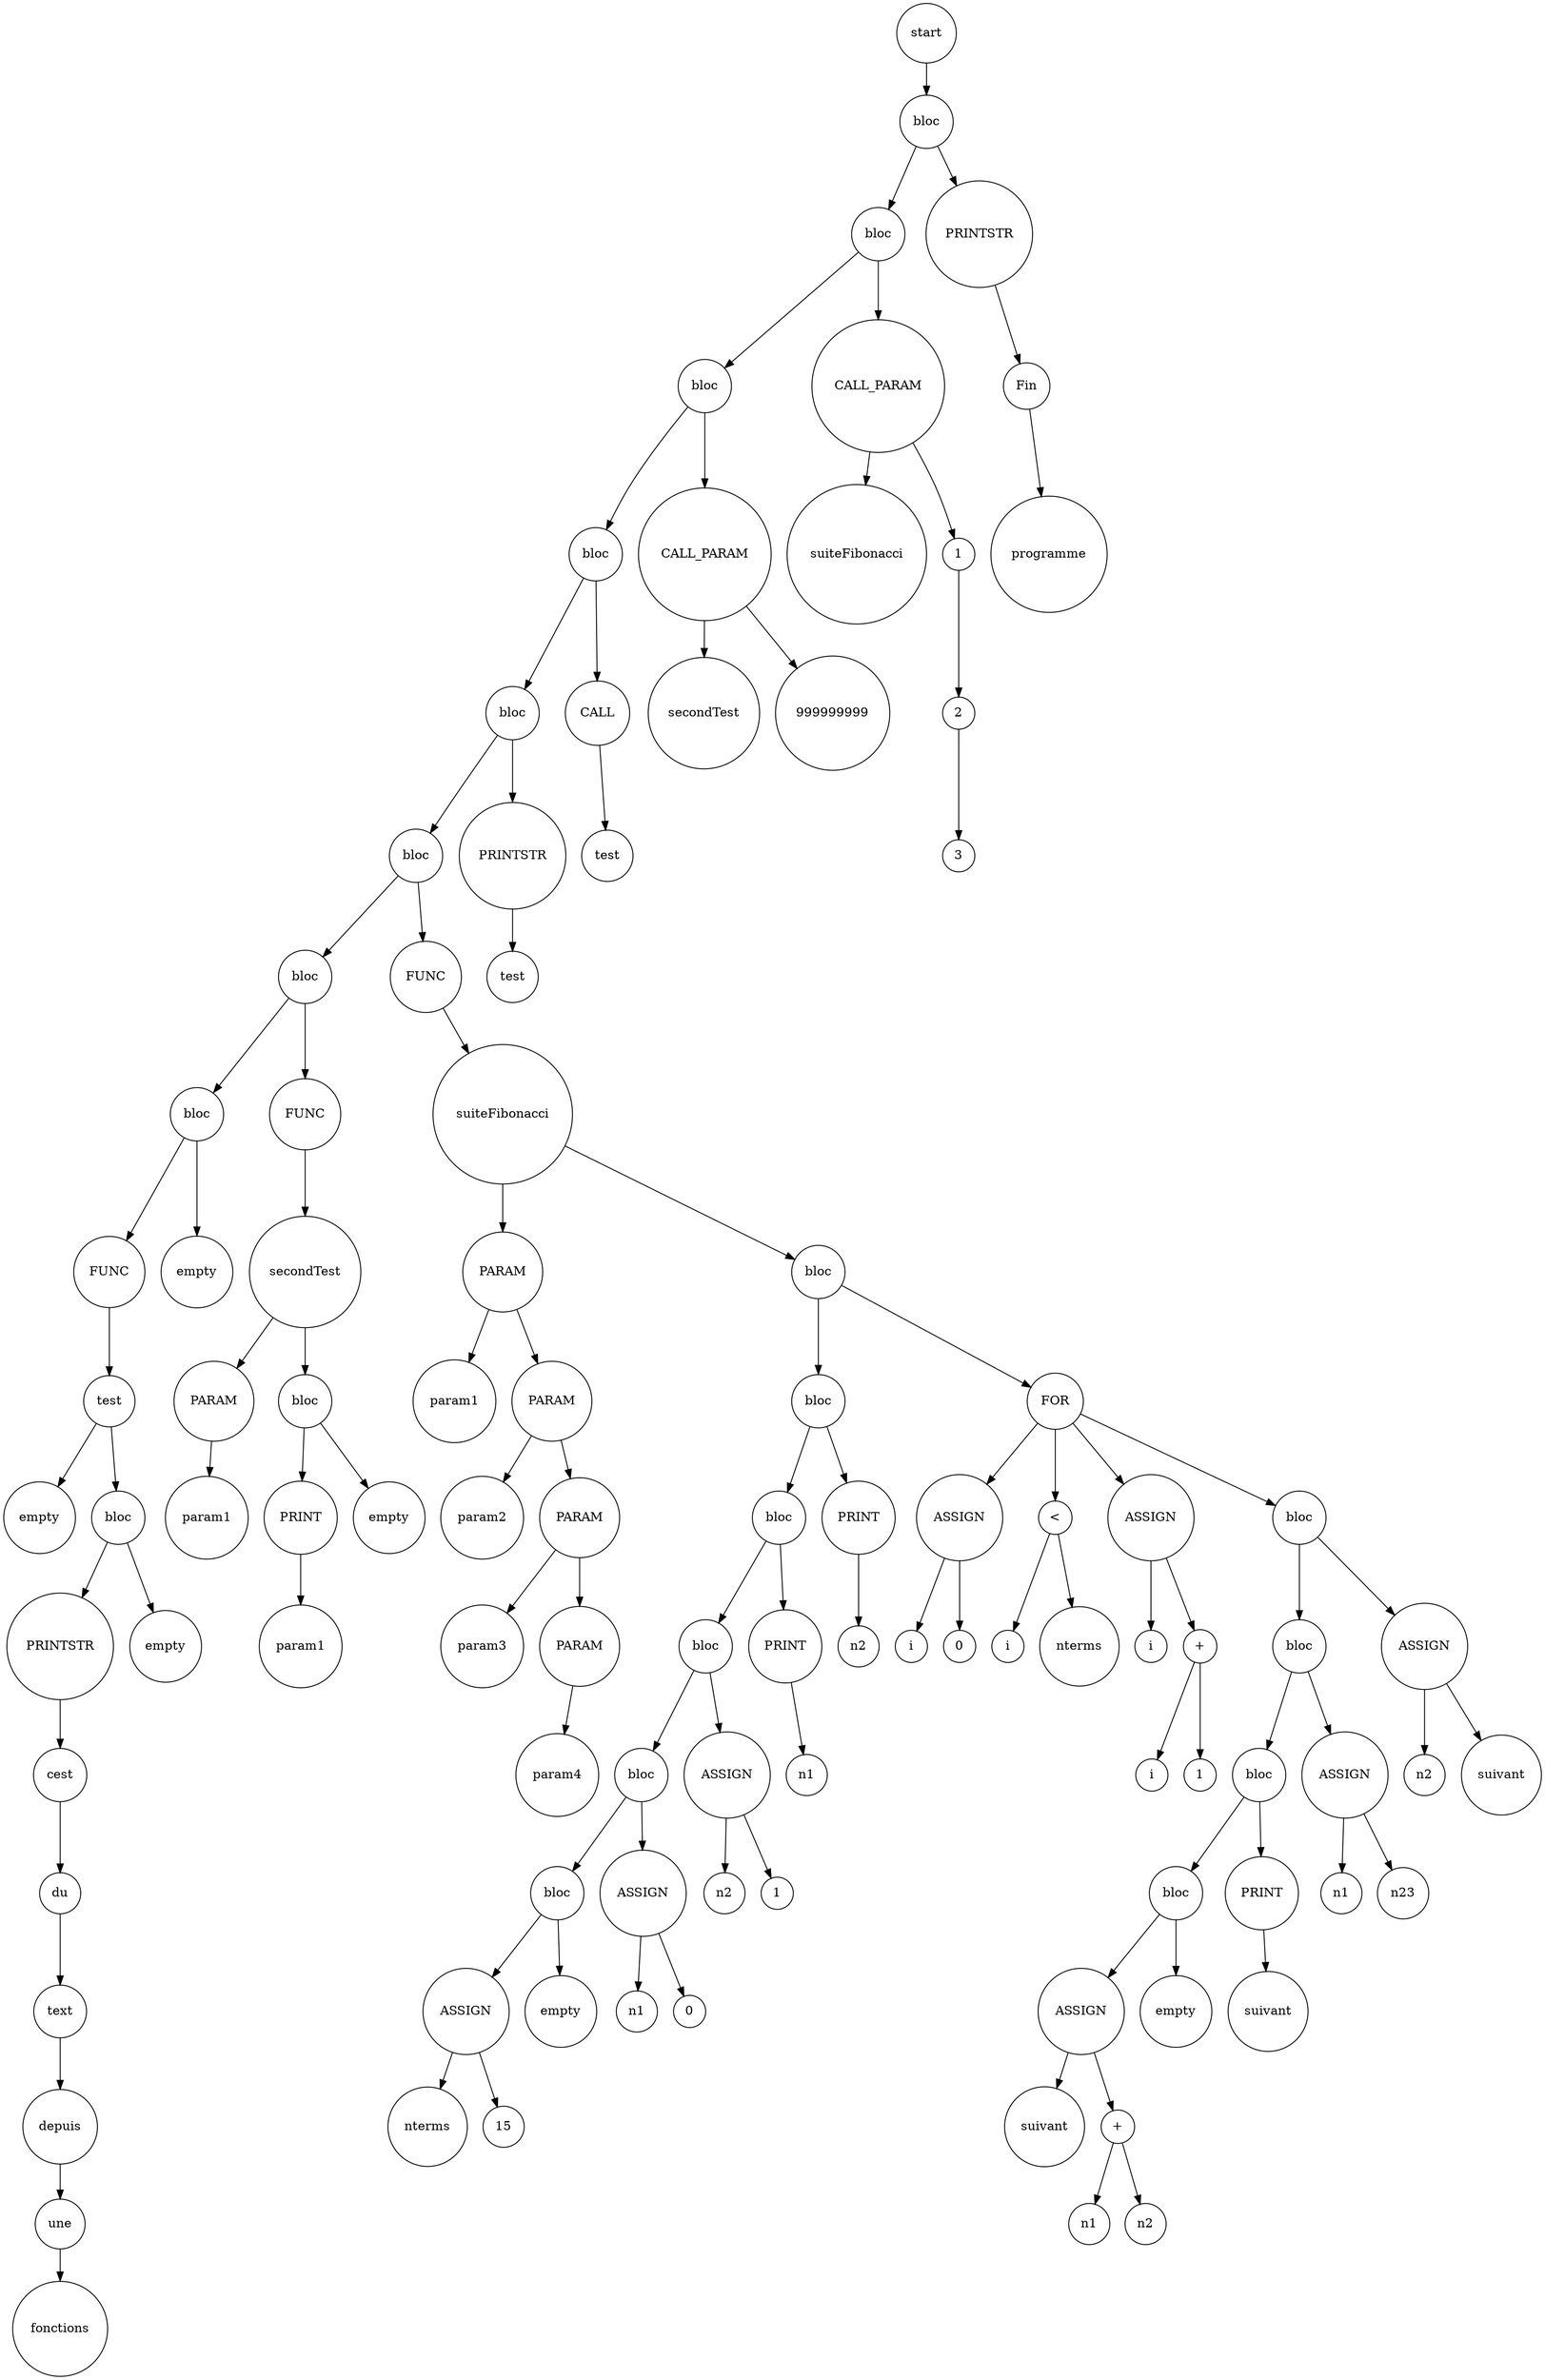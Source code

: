digraph {
	node [shape=circle]
	"9535588a-52e2-4ef6-9152-15d722a2de73" [label=start]
	"7501f3ed-92c3-496c-9255-374d9c49defe" [label=bloc]
	"025b92a0-7e40-4f1f-bf5c-4489642a02ae" [label=bloc]
	"0698006f-795f-40a1-955d-babb6ac1a433" [label=bloc]
	"de1e42c8-14af-46dd-8613-c1c0fe9fc3db" [label=bloc]
	"bd413162-3eb9-46a5-a21d-3b6495fd3a9c" [label=bloc]
	"719e1db0-2a6a-4214-be1c-57009f0bd408" [label=bloc]
	"25cad7cd-a821-410e-881f-7cd12387d865" [label=bloc]
	"f3d09680-c8ef-415b-95e5-15f188af8958" [label=bloc]
	"4c2613c9-2cad-451e-a286-509de746b58f" [label=FUNC]
	"f5bcb5d8-041a-4ef9-ba43-ce5a94738a79" [label=test]
	"c79346d3-1f22-46c3-bdbe-0edfc3f08f90" [label=empty]
	"f5bcb5d8-041a-4ef9-ba43-ce5a94738a79" -> "c79346d3-1f22-46c3-bdbe-0edfc3f08f90" [arrowsize=1]
	"d9bd63fb-e2ff-4741-b2c2-c561361ee702" [label=bloc]
	"f926dd85-51ad-496e-9b22-8d5aaaf32660" [label=PRINTSTR]
	"6e85942a-4903-46c2-9df2-5644f791059f" [label=cest]
	"88c155aa-17d4-448b-8a9b-5475df0f7ad8" [label=du]
	"64784ee7-24a3-4155-9b4a-538c4fe81212" [label=text]
	"271e1888-285e-4b12-ae0c-d311dbe66453" [label=depuis]
	"afa062c1-1d05-4186-abbf-58db86b42188" [label=une]
	"2ac23fcd-2563-485d-8bf3-614cf0a29fd3" [label=fonctions]
	"afa062c1-1d05-4186-abbf-58db86b42188" -> "2ac23fcd-2563-485d-8bf3-614cf0a29fd3" [arrowsize=1]
	"271e1888-285e-4b12-ae0c-d311dbe66453" -> "afa062c1-1d05-4186-abbf-58db86b42188" [arrowsize=1]
	"64784ee7-24a3-4155-9b4a-538c4fe81212" -> "271e1888-285e-4b12-ae0c-d311dbe66453" [arrowsize=1]
	"88c155aa-17d4-448b-8a9b-5475df0f7ad8" -> "64784ee7-24a3-4155-9b4a-538c4fe81212" [arrowsize=1]
	"6e85942a-4903-46c2-9df2-5644f791059f" -> "88c155aa-17d4-448b-8a9b-5475df0f7ad8" [arrowsize=1]
	"f926dd85-51ad-496e-9b22-8d5aaaf32660" -> "6e85942a-4903-46c2-9df2-5644f791059f" [arrowsize=1]
	"d9bd63fb-e2ff-4741-b2c2-c561361ee702" -> "f926dd85-51ad-496e-9b22-8d5aaaf32660" [arrowsize=1]
	"49bf3684-1b82-40e8-830a-9c13ca1993fa" [label=empty]
	"d9bd63fb-e2ff-4741-b2c2-c561361ee702" -> "49bf3684-1b82-40e8-830a-9c13ca1993fa" [arrowsize=1]
	"f5bcb5d8-041a-4ef9-ba43-ce5a94738a79" -> "d9bd63fb-e2ff-4741-b2c2-c561361ee702" [arrowsize=1]
	"4c2613c9-2cad-451e-a286-509de746b58f" -> "f5bcb5d8-041a-4ef9-ba43-ce5a94738a79" [arrowsize=1]
	"f3d09680-c8ef-415b-95e5-15f188af8958" -> "4c2613c9-2cad-451e-a286-509de746b58f" [arrowsize=1]
	"c3ad8b3f-323f-4299-b600-2b8de938f91a" [label=empty]
	"f3d09680-c8ef-415b-95e5-15f188af8958" -> "c3ad8b3f-323f-4299-b600-2b8de938f91a" [arrowsize=1]
	"25cad7cd-a821-410e-881f-7cd12387d865" -> "f3d09680-c8ef-415b-95e5-15f188af8958" [arrowsize=1]
	"4b6aeea1-9da9-4f47-85cb-fec6ae2bedab" [label=FUNC]
	"ecbf403b-7b92-49f3-8feb-d97e4d9588ba" [label=secondTest]
	"31b76488-43a4-4b77-8103-5182515ded10" [label=PARAM]
	"1f940f51-026a-411c-bb86-fb27bb09a5a4" [label=param1]
	"31b76488-43a4-4b77-8103-5182515ded10" -> "1f940f51-026a-411c-bb86-fb27bb09a5a4" [arrowsize=1]
	"ecbf403b-7b92-49f3-8feb-d97e4d9588ba" -> "31b76488-43a4-4b77-8103-5182515ded10" [arrowsize=1]
	"ee1757da-9219-405c-97a1-5bcad13dcc23" [label=bloc]
	"310685f9-866f-4175-8df3-c543b56a55e6" [label=PRINT]
	"3eb9de5a-2183-466f-b79f-225489ff1f69" [label=param1]
	"310685f9-866f-4175-8df3-c543b56a55e6" -> "3eb9de5a-2183-466f-b79f-225489ff1f69" [arrowsize=1]
	"ee1757da-9219-405c-97a1-5bcad13dcc23" -> "310685f9-866f-4175-8df3-c543b56a55e6" [arrowsize=1]
	"92fcf3d5-fa70-455b-8132-c9f0568ba7d7" [label=empty]
	"ee1757da-9219-405c-97a1-5bcad13dcc23" -> "92fcf3d5-fa70-455b-8132-c9f0568ba7d7" [arrowsize=1]
	"ecbf403b-7b92-49f3-8feb-d97e4d9588ba" -> "ee1757da-9219-405c-97a1-5bcad13dcc23" [arrowsize=1]
	"4b6aeea1-9da9-4f47-85cb-fec6ae2bedab" -> "ecbf403b-7b92-49f3-8feb-d97e4d9588ba" [arrowsize=1]
	"25cad7cd-a821-410e-881f-7cd12387d865" -> "4b6aeea1-9da9-4f47-85cb-fec6ae2bedab" [arrowsize=1]
	"719e1db0-2a6a-4214-be1c-57009f0bd408" -> "25cad7cd-a821-410e-881f-7cd12387d865" [arrowsize=1]
	"ab3eb1d2-e3a8-45be-ab40-55863cbd5748" [label=FUNC]
	"f205e2f5-e4bf-44aa-b3c3-045de74ba319" [label=suiteFibonacci]
	"913f8635-f897-40b9-9496-0dd9a8e8b505" [label=PARAM]
	"38cb0bea-8279-4452-a28b-3586c1746645" [label=param1]
	"913f8635-f897-40b9-9496-0dd9a8e8b505" -> "38cb0bea-8279-4452-a28b-3586c1746645" [arrowsize=1]
	"b3fc2060-be55-4cbb-b166-1a8c8d4037d4" [label=PARAM]
	"00a22216-392c-4831-b53a-1e5be130ce38" [label=param2]
	"b3fc2060-be55-4cbb-b166-1a8c8d4037d4" -> "00a22216-392c-4831-b53a-1e5be130ce38" [arrowsize=1]
	"aa0de358-ef9c-4c77-aa89-5ea693d21f3b" [label=PARAM]
	"f3ef4d93-0baf-43b1-ba1c-3f58830883d7" [label=param3]
	"aa0de358-ef9c-4c77-aa89-5ea693d21f3b" -> "f3ef4d93-0baf-43b1-ba1c-3f58830883d7" [arrowsize=1]
	"9a2cac55-ceb7-449b-ba32-ddcb1af5067e" [label=PARAM]
	"d76ea0a9-f6ac-4dc0-a354-92726433b5e8" [label=param4]
	"9a2cac55-ceb7-449b-ba32-ddcb1af5067e" -> "d76ea0a9-f6ac-4dc0-a354-92726433b5e8" [arrowsize=1]
	"aa0de358-ef9c-4c77-aa89-5ea693d21f3b" -> "9a2cac55-ceb7-449b-ba32-ddcb1af5067e" [arrowsize=1]
	"b3fc2060-be55-4cbb-b166-1a8c8d4037d4" -> "aa0de358-ef9c-4c77-aa89-5ea693d21f3b" [arrowsize=1]
	"913f8635-f897-40b9-9496-0dd9a8e8b505" -> "b3fc2060-be55-4cbb-b166-1a8c8d4037d4" [arrowsize=1]
	"f205e2f5-e4bf-44aa-b3c3-045de74ba319" -> "913f8635-f897-40b9-9496-0dd9a8e8b505" [arrowsize=1]
	"c75a855d-0057-4f01-b5ce-d384318cd0ae" [label=bloc]
	"54bfd239-13f7-4856-8e83-2bb80a0d1c17" [label=bloc]
	"993e9f70-7c9a-473a-a430-07f054187585" [label=bloc]
	"55a42297-ea81-4f46-aabb-9cc8837d51f1" [label=bloc]
	"c3d97092-b024-4066-abba-db54bf950e94" [label=bloc]
	"64c478d2-c2e7-4540-a779-acc3c2ea4392" [label=bloc]
	"750970ef-4a1e-495a-aed4-f13b55daea00" [label=ASSIGN]
	"1cbc81b0-5aeb-4a2a-a184-bf21d3484f3d" [label=nterms]
	"750970ef-4a1e-495a-aed4-f13b55daea00" -> "1cbc81b0-5aeb-4a2a-a184-bf21d3484f3d" [arrowsize=1]
	"29dffbb3-aefe-4f80-aae0-29f49916930b" [label=15]
	"750970ef-4a1e-495a-aed4-f13b55daea00" -> "29dffbb3-aefe-4f80-aae0-29f49916930b" [arrowsize=1]
	"64c478d2-c2e7-4540-a779-acc3c2ea4392" -> "750970ef-4a1e-495a-aed4-f13b55daea00" [arrowsize=1]
	"0d3cebb8-8efd-41ee-ac80-85803d5c8f72" [label=empty]
	"64c478d2-c2e7-4540-a779-acc3c2ea4392" -> "0d3cebb8-8efd-41ee-ac80-85803d5c8f72" [arrowsize=1]
	"c3d97092-b024-4066-abba-db54bf950e94" -> "64c478d2-c2e7-4540-a779-acc3c2ea4392" [arrowsize=1]
	"62644008-c137-4e02-974d-2eb6b64b84ba" [label=ASSIGN]
	"6f01089c-baa5-4884-846d-b51e8b3ea8d3" [label=n1]
	"62644008-c137-4e02-974d-2eb6b64b84ba" -> "6f01089c-baa5-4884-846d-b51e8b3ea8d3" [arrowsize=1]
	"0dc4df12-749b-428b-852c-83db25cb4280" [label=0]
	"62644008-c137-4e02-974d-2eb6b64b84ba" -> "0dc4df12-749b-428b-852c-83db25cb4280" [arrowsize=1]
	"c3d97092-b024-4066-abba-db54bf950e94" -> "62644008-c137-4e02-974d-2eb6b64b84ba" [arrowsize=1]
	"55a42297-ea81-4f46-aabb-9cc8837d51f1" -> "c3d97092-b024-4066-abba-db54bf950e94" [arrowsize=1]
	"4bf016f3-b20d-478e-9d6d-79f1500f51ab" [label=ASSIGN]
	"6002e8d1-2c38-43dc-9506-22fd1b290219" [label=n2]
	"4bf016f3-b20d-478e-9d6d-79f1500f51ab" -> "6002e8d1-2c38-43dc-9506-22fd1b290219" [arrowsize=1]
	"60ac85e6-e981-47de-8d77-c4c5f940e610" [label=1]
	"4bf016f3-b20d-478e-9d6d-79f1500f51ab" -> "60ac85e6-e981-47de-8d77-c4c5f940e610" [arrowsize=1]
	"55a42297-ea81-4f46-aabb-9cc8837d51f1" -> "4bf016f3-b20d-478e-9d6d-79f1500f51ab" [arrowsize=1]
	"993e9f70-7c9a-473a-a430-07f054187585" -> "55a42297-ea81-4f46-aabb-9cc8837d51f1" [arrowsize=1]
	"c15c5901-3d6c-41e9-bf95-01feb92060f1" [label=PRINT]
	"46207897-12d6-49a7-8bd4-5bec061af3e1" [label=n1]
	"c15c5901-3d6c-41e9-bf95-01feb92060f1" -> "46207897-12d6-49a7-8bd4-5bec061af3e1" [arrowsize=1]
	"993e9f70-7c9a-473a-a430-07f054187585" -> "c15c5901-3d6c-41e9-bf95-01feb92060f1" [arrowsize=1]
	"54bfd239-13f7-4856-8e83-2bb80a0d1c17" -> "993e9f70-7c9a-473a-a430-07f054187585" [arrowsize=1]
	"ffaf9e8f-78d8-4a6e-b7d5-ee6ffb7e6185" [label=PRINT]
	"5ead44ed-dd94-4e88-920b-9ad5f88d1af0" [label=n2]
	"ffaf9e8f-78d8-4a6e-b7d5-ee6ffb7e6185" -> "5ead44ed-dd94-4e88-920b-9ad5f88d1af0" [arrowsize=1]
	"54bfd239-13f7-4856-8e83-2bb80a0d1c17" -> "ffaf9e8f-78d8-4a6e-b7d5-ee6ffb7e6185" [arrowsize=1]
	"c75a855d-0057-4f01-b5ce-d384318cd0ae" -> "54bfd239-13f7-4856-8e83-2bb80a0d1c17" [arrowsize=1]
	"17a81521-8be0-493b-97c2-2de196cc8999" [label=FOR]
	"2b98469b-7dc9-48f6-a7ed-be149f76aeb9" [label=ASSIGN]
	"cb0fe11a-d49e-4c9c-aa2f-06e1cfbe3771" [label=i]
	"2b98469b-7dc9-48f6-a7ed-be149f76aeb9" -> "cb0fe11a-d49e-4c9c-aa2f-06e1cfbe3771" [arrowsize=1]
	"cbabc7af-2846-4953-9a2b-6e212a6fed8b" [label=0]
	"2b98469b-7dc9-48f6-a7ed-be149f76aeb9" -> "cbabc7af-2846-4953-9a2b-6e212a6fed8b" [arrowsize=1]
	"17a81521-8be0-493b-97c2-2de196cc8999" -> "2b98469b-7dc9-48f6-a7ed-be149f76aeb9" [arrowsize=1]
	"28a3a877-f6c8-483f-b211-e90263245ab9" [label="<"]
	"9b33838d-ed67-4019-9ed5-4dfce23e74f4" [label=i]
	"28a3a877-f6c8-483f-b211-e90263245ab9" -> "9b33838d-ed67-4019-9ed5-4dfce23e74f4" [arrowsize=1]
	"e45cf720-3b11-4082-ae22-b0b9b8a1a8b6" [label=nterms]
	"28a3a877-f6c8-483f-b211-e90263245ab9" -> "e45cf720-3b11-4082-ae22-b0b9b8a1a8b6" [arrowsize=1]
	"17a81521-8be0-493b-97c2-2de196cc8999" -> "28a3a877-f6c8-483f-b211-e90263245ab9" [arrowsize=1]
	"c3c1d4e3-8aad-4cee-8dfa-2f5cac10223b" [label=ASSIGN]
	"5ac8dd2e-91a3-467f-8297-be0862110707" [label=i]
	"c3c1d4e3-8aad-4cee-8dfa-2f5cac10223b" -> "5ac8dd2e-91a3-467f-8297-be0862110707" [arrowsize=1]
	"6b7abce3-b912-4664-b61e-2c59b3916c2c" [label="+"]
	"30dfcd65-d973-411f-bd52-7e91b057d406" [label=i]
	"6b7abce3-b912-4664-b61e-2c59b3916c2c" -> "30dfcd65-d973-411f-bd52-7e91b057d406" [arrowsize=1]
	"03e3c7ba-ece1-4671-ae12-fae3614df2d8" [label=1]
	"6b7abce3-b912-4664-b61e-2c59b3916c2c" -> "03e3c7ba-ece1-4671-ae12-fae3614df2d8" [arrowsize=1]
	"c3c1d4e3-8aad-4cee-8dfa-2f5cac10223b" -> "6b7abce3-b912-4664-b61e-2c59b3916c2c" [arrowsize=1]
	"17a81521-8be0-493b-97c2-2de196cc8999" -> "c3c1d4e3-8aad-4cee-8dfa-2f5cac10223b" [arrowsize=1]
	"0f04b882-e5ec-4cca-888c-a401ffab10b9" [label=bloc]
	"b0f3d94f-6545-4eca-9696-6da5c8370d59" [label=bloc]
	"4e1a70b8-0295-47e4-a5b5-c47b1f05a6e7" [label=bloc]
	"afcf15b5-9c72-4f4d-a2a5-38d7ba6391c2" [label=bloc]
	"5f2535ab-f77e-42c6-9547-54652d30016c" [label=ASSIGN]
	"a34a878d-67e9-4ef8-b411-2f4599119b7c" [label=suivant]
	"5f2535ab-f77e-42c6-9547-54652d30016c" -> "a34a878d-67e9-4ef8-b411-2f4599119b7c" [arrowsize=1]
	"2f021e3d-a447-4b29-89d3-c0f180194e8f" [label="+"]
	"cb2a1c22-90c4-4b7c-8563-493b447052b8" [label=n1]
	"2f021e3d-a447-4b29-89d3-c0f180194e8f" -> "cb2a1c22-90c4-4b7c-8563-493b447052b8" [arrowsize=1]
	"7930af75-3610-413d-89aa-00aa5481d023" [label=n2]
	"2f021e3d-a447-4b29-89d3-c0f180194e8f" -> "7930af75-3610-413d-89aa-00aa5481d023" [arrowsize=1]
	"5f2535ab-f77e-42c6-9547-54652d30016c" -> "2f021e3d-a447-4b29-89d3-c0f180194e8f" [arrowsize=1]
	"afcf15b5-9c72-4f4d-a2a5-38d7ba6391c2" -> "5f2535ab-f77e-42c6-9547-54652d30016c" [arrowsize=1]
	"f639eeeb-9ce5-498d-948e-5029edc1a088" [label=empty]
	"afcf15b5-9c72-4f4d-a2a5-38d7ba6391c2" -> "f639eeeb-9ce5-498d-948e-5029edc1a088" [arrowsize=1]
	"4e1a70b8-0295-47e4-a5b5-c47b1f05a6e7" -> "afcf15b5-9c72-4f4d-a2a5-38d7ba6391c2" [arrowsize=1]
	"7afef707-8a28-4357-879b-2d3cb0a35667" [label=PRINT]
	"0a364a1d-20f0-4d52-a314-c27b5b91e4e5" [label=suivant]
	"7afef707-8a28-4357-879b-2d3cb0a35667" -> "0a364a1d-20f0-4d52-a314-c27b5b91e4e5" [arrowsize=1]
	"4e1a70b8-0295-47e4-a5b5-c47b1f05a6e7" -> "7afef707-8a28-4357-879b-2d3cb0a35667" [arrowsize=1]
	"b0f3d94f-6545-4eca-9696-6da5c8370d59" -> "4e1a70b8-0295-47e4-a5b5-c47b1f05a6e7" [arrowsize=1]
	"1142f2d2-4aa5-4e17-80d7-5318da4f1ce0" [label=ASSIGN]
	"5535078e-4ee8-4001-9b9b-e0d73388c5ba" [label=n1]
	"1142f2d2-4aa5-4e17-80d7-5318da4f1ce0" -> "5535078e-4ee8-4001-9b9b-e0d73388c5ba" [arrowsize=1]
	"e4b5738e-564d-4c29-976a-b3e5366c8291" [label=n23]
	"1142f2d2-4aa5-4e17-80d7-5318da4f1ce0" -> "e4b5738e-564d-4c29-976a-b3e5366c8291" [arrowsize=1]
	"b0f3d94f-6545-4eca-9696-6da5c8370d59" -> "1142f2d2-4aa5-4e17-80d7-5318da4f1ce0" [arrowsize=1]
	"0f04b882-e5ec-4cca-888c-a401ffab10b9" -> "b0f3d94f-6545-4eca-9696-6da5c8370d59" [arrowsize=1]
	"00d24057-96cf-4c4f-b72a-45b6a5ca3140" [label=ASSIGN]
	"5c0a9e23-4f7f-4c61-aa8f-e833268f76a9" [label=n2]
	"00d24057-96cf-4c4f-b72a-45b6a5ca3140" -> "5c0a9e23-4f7f-4c61-aa8f-e833268f76a9" [arrowsize=1]
	"e4517781-5c48-42be-8a10-b357db7ce92c" [label=suivant]
	"00d24057-96cf-4c4f-b72a-45b6a5ca3140" -> "e4517781-5c48-42be-8a10-b357db7ce92c" [arrowsize=1]
	"0f04b882-e5ec-4cca-888c-a401ffab10b9" -> "00d24057-96cf-4c4f-b72a-45b6a5ca3140" [arrowsize=1]
	"17a81521-8be0-493b-97c2-2de196cc8999" -> "0f04b882-e5ec-4cca-888c-a401ffab10b9" [arrowsize=1]
	"c75a855d-0057-4f01-b5ce-d384318cd0ae" -> "17a81521-8be0-493b-97c2-2de196cc8999" [arrowsize=1]
	"f205e2f5-e4bf-44aa-b3c3-045de74ba319" -> "c75a855d-0057-4f01-b5ce-d384318cd0ae" [arrowsize=1]
	"ab3eb1d2-e3a8-45be-ab40-55863cbd5748" -> "f205e2f5-e4bf-44aa-b3c3-045de74ba319" [arrowsize=1]
	"719e1db0-2a6a-4214-be1c-57009f0bd408" -> "ab3eb1d2-e3a8-45be-ab40-55863cbd5748" [arrowsize=1]
	"bd413162-3eb9-46a5-a21d-3b6495fd3a9c" -> "719e1db0-2a6a-4214-be1c-57009f0bd408" [arrowsize=1]
	"d48b794d-f52f-4131-a606-36e84d2b2f52" [label=PRINTSTR]
	"e757ed14-6174-4689-b0dd-971c694a84a1" [label=test]
	"d48b794d-f52f-4131-a606-36e84d2b2f52" -> "e757ed14-6174-4689-b0dd-971c694a84a1" [arrowsize=1]
	"bd413162-3eb9-46a5-a21d-3b6495fd3a9c" -> "d48b794d-f52f-4131-a606-36e84d2b2f52" [arrowsize=1]
	"de1e42c8-14af-46dd-8613-c1c0fe9fc3db" -> "bd413162-3eb9-46a5-a21d-3b6495fd3a9c" [arrowsize=1]
	"16655787-f749-40a0-b0e0-5a3f104e3673" [label=CALL]
	"2c1e5783-c5e8-4865-9210-d330e749c6d8" [label=test]
	"16655787-f749-40a0-b0e0-5a3f104e3673" -> "2c1e5783-c5e8-4865-9210-d330e749c6d8" [arrowsize=1]
	"de1e42c8-14af-46dd-8613-c1c0fe9fc3db" -> "16655787-f749-40a0-b0e0-5a3f104e3673" [arrowsize=1]
	"0698006f-795f-40a1-955d-babb6ac1a433" -> "de1e42c8-14af-46dd-8613-c1c0fe9fc3db" [arrowsize=1]
	"22081a4f-0247-4a6f-b09e-c9c84b6e9d3a" [label=CALL_PARAM]
	"734d0d10-4a41-49ec-b31d-a43bf9cab2cb" [label=secondTest]
	"22081a4f-0247-4a6f-b09e-c9c84b6e9d3a" -> "734d0d10-4a41-49ec-b31d-a43bf9cab2cb" [arrowsize=1]
	"17e3331c-042b-4bce-949d-27a8204d202f" [label=999999999]
	"22081a4f-0247-4a6f-b09e-c9c84b6e9d3a" -> "17e3331c-042b-4bce-949d-27a8204d202f" [arrowsize=1]
	"0698006f-795f-40a1-955d-babb6ac1a433" -> "22081a4f-0247-4a6f-b09e-c9c84b6e9d3a" [arrowsize=1]
	"025b92a0-7e40-4f1f-bf5c-4489642a02ae" -> "0698006f-795f-40a1-955d-babb6ac1a433" [arrowsize=1]
	"204b3909-1c7c-4fa0-9c91-8d3b3de567cb" [label=CALL_PARAM]
	"0f230e99-2d0b-4cfc-b5a1-9ecc696915cb" [label=suiteFibonacci]
	"204b3909-1c7c-4fa0-9c91-8d3b3de567cb" -> "0f230e99-2d0b-4cfc-b5a1-9ecc696915cb" [arrowsize=1]
	"84db4431-5611-4b39-96e3-b223c3a54e70" [label=1]
	"f6242ec1-2438-42f7-bcbf-9aa7f8e457c5" [label=2]
	"77e59cf1-c738-4f19-932f-d50aba168653" [label=3]
	"f6242ec1-2438-42f7-bcbf-9aa7f8e457c5" -> "77e59cf1-c738-4f19-932f-d50aba168653" [arrowsize=1]
	"84db4431-5611-4b39-96e3-b223c3a54e70" -> "f6242ec1-2438-42f7-bcbf-9aa7f8e457c5" [arrowsize=1]
	"204b3909-1c7c-4fa0-9c91-8d3b3de567cb" -> "84db4431-5611-4b39-96e3-b223c3a54e70" [arrowsize=1]
	"025b92a0-7e40-4f1f-bf5c-4489642a02ae" -> "204b3909-1c7c-4fa0-9c91-8d3b3de567cb" [arrowsize=1]
	"7501f3ed-92c3-496c-9255-374d9c49defe" -> "025b92a0-7e40-4f1f-bf5c-4489642a02ae" [arrowsize=1]
	"d714fc2b-29aa-49d3-9fe7-bb977879c657" [label=PRINTSTR]
	"a9d53064-156e-451b-9e63-fd19a98025f3" [label=Fin]
	"0bee1abe-6a56-4365-aa9d-b882d74fafd4" [label=programme]
	"a9d53064-156e-451b-9e63-fd19a98025f3" -> "0bee1abe-6a56-4365-aa9d-b882d74fafd4" [arrowsize=1]
	"d714fc2b-29aa-49d3-9fe7-bb977879c657" -> "a9d53064-156e-451b-9e63-fd19a98025f3" [arrowsize=1]
	"7501f3ed-92c3-496c-9255-374d9c49defe" -> "d714fc2b-29aa-49d3-9fe7-bb977879c657" [arrowsize=1]
	"9535588a-52e2-4ef6-9152-15d722a2de73" -> "7501f3ed-92c3-496c-9255-374d9c49defe" [arrowsize=1]
}
